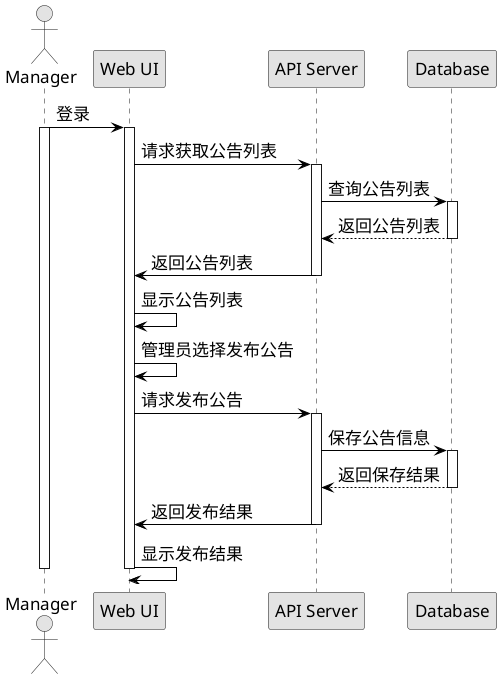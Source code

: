 @startuml
skinparam classBackgroundColor transparent
skinparam classBorderColor black
skinparam Shadowing false
skinparam  ArrowColor black
skinparam defaultFontsize 17
skinparam monochrome true
actor Manager
participant "Web UI"
participant "API Server"
participant "Database"

Manager -> "Web UI": 登录
activate Manager
activate "Web UI"
"Web UI" -> "API Server": 请求获取公告列表
activate "API Server"
"API Server" -> "Database": 查询公告列表
activate "Database"
"Database" --> "API Server": 返回公告列表
deactivate "Database"
"API Server" -> "Web UI": 返回公告列表
deactivate "API Server"
"Web UI" -> "Web UI": 显示公告列表
"Web UI" -> "Web UI": 管理员选择发布公告
"Web UI" -> "API Server": 请求发布公告
activate "API Server"
"API Server" -> "Database": 保存公告信息
activate "Database"
"Database" --> "API Server": 返回保存结果
deactivate "Database"
"API Server" -> "Web UI": 返回发布结果
deactivate "API Server"
"Web UI" -> "Web UI": 显示发布结果
deactivate "Web UI"
deactivate Manager
@enduml
